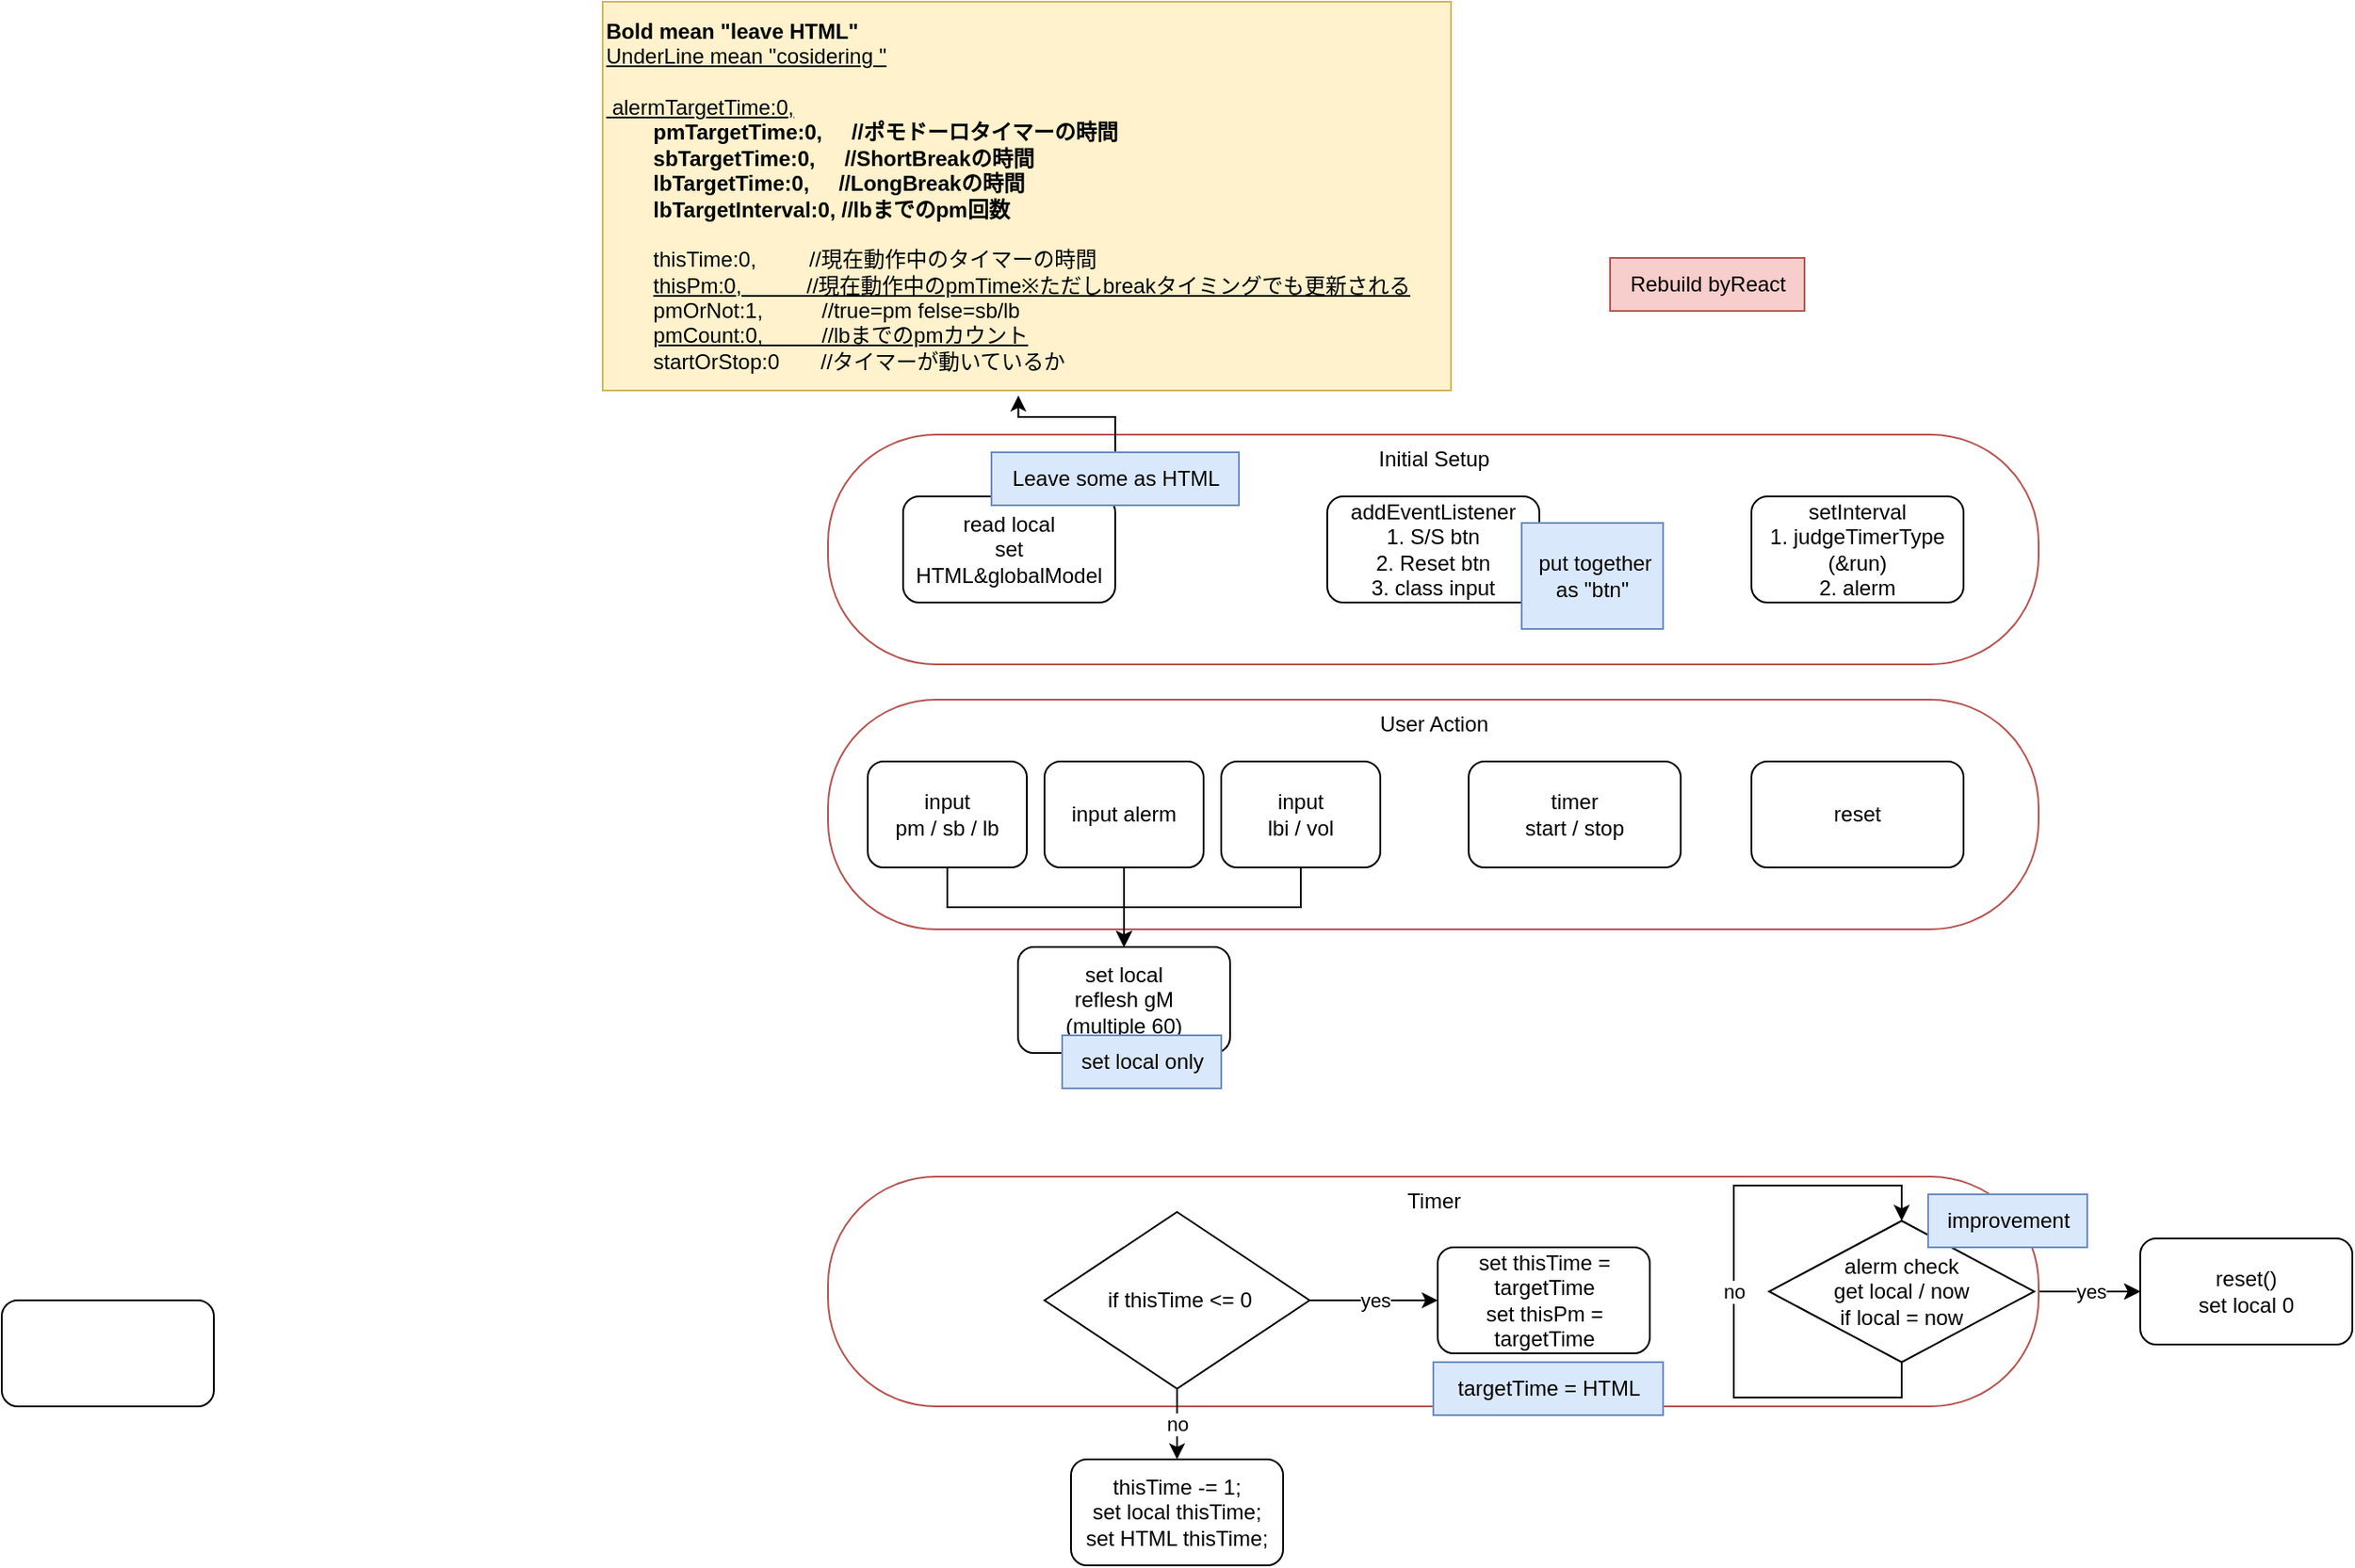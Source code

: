 <mxfile version="21.2.9" type="github">
  <diagram id="C5RBs43oDa-KdzZeNtuy" name="Page-1">
    <mxGraphModel dx="2736" dy="2291" grid="1" gridSize="10" guides="1" tooltips="1" connect="1" arrows="1" fold="1" page="1" pageScale="1" pageWidth="827" pageHeight="1169" math="0" shadow="0">
      <root>
        <mxCell id="WIyWlLk6GJQsqaUBKTNV-0" />
        <mxCell id="WIyWlLk6GJQsqaUBKTNV-1" parent="WIyWlLk6GJQsqaUBKTNV-0" />
        <mxCell id="5b2jyDOxQUVGg5l7Tt2y-8" value="" style="edgeStyle=orthogonalEdgeStyle;rounded=0;orthogonalLoop=1;jettySize=auto;html=1;" parent="WIyWlLk6GJQsqaUBKTNV-1" source="oFWXeESCWo54ghwl4vYp-5" target="5b2jyDOxQUVGg5l7Tt2y-7" edge="1">
          <mxGeometry relative="1" as="geometry" />
        </mxCell>
        <mxCell id="5b2jyDOxQUVGg5l7Tt2y-9" value="yes" style="edgeStyle=orthogonalEdgeStyle;rounded=0;orthogonalLoop=1;jettySize=auto;html=1;" parent="WIyWlLk6GJQsqaUBKTNV-1" source="oFWXeESCWo54ghwl4vYp-5" target="5b2jyDOxQUVGg5l7Tt2y-7" edge="1">
          <mxGeometry relative="1" as="geometry" />
        </mxCell>
        <mxCell id="oFWXeESCWo54ghwl4vYp-5" value="Timer" style="rounded=1;whiteSpace=wrap;html=1;fillColor=none;arcSize=47;horizontal=1;verticalAlign=top;labelBackgroundColor=default;strokeColor=#b85450;" parent="WIyWlLk6GJQsqaUBKTNV-1" vertex="1">
          <mxGeometry x="37.5" y="430" width="685" height="130" as="geometry" />
        </mxCell>
        <mxCell id="zXXLbMJ7P0liG0kW_EDq-13" value="&lt;div&gt;&lt;b&gt;Bold mean &quot;leave HTML&quot;&lt;/b&gt;&lt;/div&gt;&lt;div&gt;&lt;div style=&quot;border-color: var(--border-color);&quot;&gt;&lt;u style=&quot;border-color: var(--border-color);&quot;&gt;UnderLine mean &quot;cosidering &quot;&lt;/u&gt;&lt;/div&gt;&lt;/div&gt;&lt;div style=&quot;border-color: var(--border-color);&quot;&gt;&lt;u style=&quot;border-color: var(--border-color);&quot;&gt;&lt;br&gt;&lt;/u&gt;&lt;/div&gt;&lt;div&gt;&lt;span style=&quot;&quot;&gt; &lt;/span&gt;&lt;span style=&quot;&quot;&gt; &lt;/span&gt;&lt;u&gt;&lt;span style=&quot;white-space: pre;&quot;&gt; &lt;/span&gt;alermTargetTime:0,&lt;/u&gt;&amp;nbsp;&lt;/div&gt;&lt;div&gt;&amp;nbsp; &amp;nbsp; &amp;nbsp; &amp;nbsp;&lt;b&gt; pmTargetTime:0,&amp;nbsp; &amp;nbsp; &amp;nbsp;//ポモドーロタイマーの時間&lt;/b&gt;&lt;/div&gt;&lt;div&gt;&amp;nbsp; &amp;nbsp; &amp;nbsp; &amp;nbsp; &lt;b&gt;sbTargetTime:0,&amp;nbsp; &amp;nbsp; &amp;nbsp;//ShortBreakの時間&lt;/b&gt;&lt;/div&gt;&lt;div&gt;&lt;b&gt;&amp;nbsp; &amp;nbsp; &amp;nbsp; &amp;nbsp; lbTargetTime:0,&amp;nbsp; &amp;nbsp; &amp;nbsp;//LongBreakの時間&lt;/b&gt;&lt;/div&gt;&lt;div&gt;&amp;nbsp; &amp;nbsp; &amp;nbsp; &amp;nbsp; &lt;b&gt;lbTargetInterval:0, //lbまでのpm回数&lt;/b&gt;&lt;/div&gt;&lt;div&gt;&lt;br&gt;&lt;/div&gt;&lt;div&gt;&lt;span style=&quot;background-color: initial;&quot;&gt;&amp;nbsp; &amp;nbsp; &amp;nbsp; &amp;nbsp; thisTime:0,&amp;nbsp; &amp;nbsp; &amp;nbsp; &amp;nbsp; &amp;nbsp;//現在動作中のタイマーの時間&lt;/span&gt;&lt;br&gt;&lt;/div&gt;&lt;div&gt;&amp;nbsp; &amp;nbsp; &amp;nbsp; &amp;nbsp; &lt;u&gt;thisPm:0,&amp;nbsp; &amp;nbsp; &amp;nbsp; &amp;nbsp; &amp;nbsp; &amp;nbsp;//現在動作中のpmTime※ただしbreakタイミングでも更新される&lt;/u&gt;&lt;/div&gt;&lt;div&gt;&amp;nbsp; &amp;nbsp; &amp;nbsp; &amp;nbsp; pmOrNot:1,&amp;nbsp; &amp;nbsp; &amp;nbsp; &amp;nbsp; &amp;nbsp; //true=pm felse=sb/lb&lt;/div&gt;&lt;div&gt;&amp;nbsp; &amp;nbsp; &amp;nbsp; &amp;nbsp; &lt;u&gt;pmCount:0,&amp;nbsp; &amp;nbsp; &amp;nbsp; &amp;nbsp; &amp;nbsp; //lbまでのpmカウント&lt;/u&gt;&lt;/div&gt;&lt;div&gt;&amp;nbsp; &amp;nbsp; &amp;nbsp; &amp;nbsp; startOrStop:0&amp;nbsp; &amp;nbsp; &amp;nbsp; &amp;nbsp;//タイマーが動いているか&lt;/div&gt;" style="text;html=1;align=left;verticalAlign=middle;resizable=0;points=[];autosize=1;strokeColor=#d6b656;fillColor=#fff2cc;labelPosition=center;verticalLabelPosition=middle;" parent="WIyWlLk6GJQsqaUBKTNV-1" vertex="1">
          <mxGeometry x="-90" y="-235" width="480" height="220" as="geometry" />
        </mxCell>
        <mxCell id="zXXLbMJ7P0liG0kW_EDq-2" value="User Action" style="rounded=1;whiteSpace=wrap;html=1;fillColor=none;arcSize=47;horizontal=1;verticalAlign=top;labelBackgroundColor=default;strokeColor=#b85450;" parent="WIyWlLk6GJQsqaUBKTNV-1" vertex="1">
          <mxGeometry x="37.5" y="160" width="685" height="130" as="geometry" />
        </mxCell>
        <mxCell id="oFWXeESCWo54ghwl4vYp-1" value="" style="edgeStyle=orthogonalEdgeStyle;rounded=0;orthogonalLoop=1;jettySize=auto;html=1;" parent="WIyWlLk6GJQsqaUBKTNV-1" source="WIyWlLk6GJQsqaUBKTNV-3" target="oFWXeESCWo54ghwl4vYp-0" edge="1">
          <mxGeometry relative="1" as="geometry" />
        </mxCell>
        <mxCell id="WIyWlLk6GJQsqaUBKTNV-3" value="input&lt;br&gt;pm / sb / lb" style="rounded=1;whiteSpace=wrap;html=1;fontSize=12;glass=0;strokeWidth=1;shadow=0;" parent="WIyWlLk6GJQsqaUBKTNV-1" vertex="1">
          <mxGeometry x="60" y="195" width="90" height="60" as="geometry" />
        </mxCell>
        <mxCell id="zXXLbMJ7P0liG0kW_EDq-0" value="timer&lt;br&gt;start / stop" style="rounded=1;whiteSpace=wrap;html=1;" parent="WIyWlLk6GJQsqaUBKTNV-1" vertex="1">
          <mxGeometry x="400" y="195" width="120" height="60" as="geometry" />
        </mxCell>
        <mxCell id="zXXLbMJ7P0liG0kW_EDq-1" value="reset" style="rounded=1;whiteSpace=wrap;html=1;" parent="WIyWlLk6GJQsqaUBKTNV-1" vertex="1">
          <mxGeometry x="560" y="195" width="120" height="60" as="geometry" />
        </mxCell>
        <mxCell id="oFWXeESCWo54ghwl4vYp-2" value="" style="edgeStyle=orthogonalEdgeStyle;rounded=0;orthogonalLoop=1;jettySize=auto;html=1;" parent="WIyWlLk6GJQsqaUBKTNV-1" source="zXXLbMJ7P0liG0kW_EDq-6" target="oFWXeESCWo54ghwl4vYp-0" edge="1">
          <mxGeometry relative="1" as="geometry" />
        </mxCell>
        <mxCell id="zXXLbMJ7P0liG0kW_EDq-6" value="input&lt;br&gt;lbi / vol" style="rounded=1;whiteSpace=wrap;html=1;" parent="WIyWlLk6GJQsqaUBKTNV-1" vertex="1">
          <mxGeometry x="260" y="195" width="90" height="60" as="geometry" />
        </mxCell>
        <mxCell id="zXXLbMJ7P0liG0kW_EDq-7" value="Initial Setup" style="rounded=1;whiteSpace=wrap;html=1;fillColor=none;arcSize=47;horizontal=1;verticalAlign=top;labelBackgroundColor=default;strokeColor=#b85450;" parent="WIyWlLk6GJQsqaUBKTNV-1" vertex="1">
          <mxGeometry x="37.5" y="10" width="685" height="130" as="geometry" />
        </mxCell>
        <mxCell id="zXXLbMJ7P0liG0kW_EDq-8" value="read local&lt;br&gt;set HTML&amp;amp;globalModel" style="rounded=1;whiteSpace=wrap;html=1;" parent="WIyWlLk6GJQsqaUBKTNV-1" vertex="1">
          <mxGeometry x="80" y="45" width="120" height="60" as="geometry" />
        </mxCell>
        <mxCell id="zXXLbMJ7P0liG0kW_EDq-9" value="addEventListener&lt;br&gt;1. S/S btn&lt;br&gt;2. Reset btn&lt;br&gt;3. class input" style="rounded=1;whiteSpace=wrap;html=1;" parent="WIyWlLk6GJQsqaUBKTNV-1" vertex="1">
          <mxGeometry x="320" y="45" width="120" height="60" as="geometry" />
        </mxCell>
        <mxCell id="zXXLbMJ7P0liG0kW_EDq-10" value="setInterval&lt;br&gt;1. judgeTimerType (&amp;amp;run)&lt;br&gt;2. alerm" style="rounded=1;whiteSpace=wrap;html=1;" parent="WIyWlLk6GJQsqaUBKTNV-1" vertex="1">
          <mxGeometry x="560" y="45" width="120" height="60" as="geometry" />
        </mxCell>
        <mxCell id="zXXLbMJ7P0liG0kW_EDq-11" value="&amp;nbsp;put together as &quot;btn&quot;" style="text;html=1;strokeColor=#6c8ebf;fillColor=#dae8fc;align=center;verticalAlign=middle;whiteSpace=wrap;rounded=0;" parent="WIyWlLk6GJQsqaUBKTNV-1" vertex="1">
          <mxGeometry x="430" y="60" width="80" height="60" as="geometry" />
        </mxCell>
        <mxCell id="zXXLbMJ7P0liG0kW_EDq-16" style="edgeStyle=orthogonalEdgeStyle;rounded=0;orthogonalLoop=1;jettySize=auto;html=1;entryX=0.49;entryY=1.013;entryDx=0;entryDy=0;entryPerimeter=0;" parent="WIyWlLk6GJQsqaUBKTNV-1" source="zXXLbMJ7P0liG0kW_EDq-12" target="zXXLbMJ7P0liG0kW_EDq-13" edge="1">
          <mxGeometry relative="1" as="geometry" />
        </mxCell>
        <mxCell id="zXXLbMJ7P0liG0kW_EDq-12" value="Leave some as HTML" style="text;html=1;align=center;verticalAlign=middle;resizable=0;points=[];autosize=1;strokeColor=#6c8ebf;fillColor=#dae8fc;" parent="WIyWlLk6GJQsqaUBKTNV-1" vertex="1">
          <mxGeometry x="130" y="20" width="140" height="30" as="geometry" />
        </mxCell>
        <mxCell id="oFWXeESCWo54ghwl4vYp-0" value="set local&lt;br&gt;reflesh gM&lt;br&gt;(multiple 60)" style="rounded=1;whiteSpace=wrap;html=1;" parent="WIyWlLk6GJQsqaUBKTNV-1" vertex="1">
          <mxGeometry x="145" y="300" width="120" height="60" as="geometry" />
        </mxCell>
        <mxCell id="oFWXeESCWo54ghwl4vYp-3" value="set local only" style="text;html=1;align=center;verticalAlign=middle;resizable=0;points=[];autosize=1;strokeColor=#6c8ebf;fillColor=#dae8fc;" parent="WIyWlLk6GJQsqaUBKTNV-1" vertex="1">
          <mxGeometry x="170" y="350" width="90" height="30" as="geometry" />
        </mxCell>
        <mxCell id="oFWXeESCWo54ghwl4vYp-4" value="thisTime -= 1;&lt;br&gt;set local thisTime;&lt;br&gt;set HTML thisTime;" style="rounded=1;whiteSpace=wrap;html=1;" parent="WIyWlLk6GJQsqaUBKTNV-1" vertex="1">
          <mxGeometry x="175" y="590" width="120" height="60" as="geometry" />
        </mxCell>
        <mxCell id="oFWXeESCWo54ghwl4vYp-11" value="yes" style="edgeStyle=orthogonalEdgeStyle;rounded=0;orthogonalLoop=1;jettySize=auto;html=1;entryX=0;entryY=0.5;entryDx=0;entryDy=0;" parent="WIyWlLk6GJQsqaUBKTNV-1" source="oFWXeESCWo54ghwl4vYp-6" target="oFWXeESCWo54ghwl4vYp-10" edge="1">
          <mxGeometry relative="1" as="geometry" />
        </mxCell>
        <mxCell id="oFWXeESCWo54ghwl4vYp-15" value="no" style="edgeStyle=orthogonalEdgeStyle;rounded=0;orthogonalLoop=1;jettySize=auto;html=1;" parent="WIyWlLk6GJQsqaUBKTNV-1" source="oFWXeESCWo54ghwl4vYp-6" target="oFWXeESCWo54ghwl4vYp-4" edge="1">
          <mxGeometry relative="1" as="geometry" />
        </mxCell>
        <mxCell id="oFWXeESCWo54ghwl4vYp-6" value="&amp;nbsp;if thisTime &amp;lt;= 0" style="rhombus;whiteSpace=wrap;html=1;" parent="WIyWlLk6GJQsqaUBKTNV-1" vertex="1">
          <mxGeometry x="160" y="450" width="150" height="100" as="geometry" />
        </mxCell>
        <mxCell id="oFWXeESCWo54ghwl4vYp-10" value="set thisTime = targetTime&lt;br&gt;set thisPm = targetTime" style="rounded=1;whiteSpace=wrap;html=1;" parent="WIyWlLk6GJQsqaUBKTNV-1" vertex="1">
          <mxGeometry x="382.5" y="470" width="120" height="60" as="geometry" />
        </mxCell>
        <mxCell id="oFWXeESCWo54ghwl4vYp-17" value="" style="rounded=1;whiteSpace=wrap;html=1;" parent="WIyWlLk6GJQsqaUBKTNV-1" vertex="1">
          <mxGeometry x="-430" y="500" width="120" height="60" as="geometry" />
        </mxCell>
        <mxCell id="5b2jyDOxQUVGg5l7Tt2y-3" value="" style="edgeStyle=orthogonalEdgeStyle;rounded=0;orthogonalLoop=1;jettySize=auto;html=1;" parent="WIyWlLk6GJQsqaUBKTNV-1" source="5b2jyDOxQUVGg5l7Tt2y-1" target="oFWXeESCWo54ghwl4vYp-0" edge="1">
          <mxGeometry relative="1" as="geometry" />
        </mxCell>
        <mxCell id="5b2jyDOxQUVGg5l7Tt2y-1" value="input alerm" style="rounded=1;whiteSpace=wrap;html=1;" parent="WIyWlLk6GJQsqaUBKTNV-1" vertex="1">
          <mxGeometry x="160" y="195" width="90" height="60" as="geometry" />
        </mxCell>
        <mxCell id="5b2jyDOxQUVGg5l7Tt2y-6" value="no" style="edgeStyle=orthogonalEdgeStyle;rounded=0;orthogonalLoop=1;jettySize=auto;html=1;exitX=0.5;exitY=1;exitDx=0;exitDy=0;entryX=0.5;entryY=0;entryDx=0;entryDy=0;" parent="WIyWlLk6GJQsqaUBKTNV-1" source="5b2jyDOxQUVGg5l7Tt2y-5" target="5b2jyDOxQUVGg5l7Tt2y-5" edge="1">
          <mxGeometry relative="1" as="geometry">
            <mxPoint x="645" y="650" as="targetPoint" />
            <Array as="points">
              <mxPoint x="645" y="555" />
              <mxPoint x="550" y="555" />
              <mxPoint x="550" y="435" />
              <mxPoint x="645" y="435" />
            </Array>
          </mxGeometry>
        </mxCell>
        <mxCell id="5b2jyDOxQUVGg5l7Tt2y-5" value="alerm check&lt;br&gt;get local / now&lt;br&gt;if local = now" style="rhombus;whiteSpace=wrap;html=1;" parent="WIyWlLk6GJQsqaUBKTNV-1" vertex="1">
          <mxGeometry x="570" y="455" width="150" height="80" as="geometry" />
        </mxCell>
        <mxCell id="5b2jyDOxQUVGg5l7Tt2y-7" value="reset()&lt;br&gt;set local 0" style="rounded=1;whiteSpace=wrap;html=1;" parent="WIyWlLk6GJQsqaUBKTNV-1" vertex="1">
          <mxGeometry x="780" y="465" width="120" height="60" as="geometry" />
        </mxCell>
        <mxCell id="5b2jyDOxQUVGg5l7Tt2y-4" value="improvement" style="text;html=1;align=center;verticalAlign=middle;resizable=0;points=[];autosize=1;strokeColor=#6c8ebf;fillColor=#dae8fc;" parent="WIyWlLk6GJQsqaUBKTNV-1" vertex="1">
          <mxGeometry x="660" y="440" width="90" height="30" as="geometry" />
        </mxCell>
        <mxCell id="5b2jyDOxQUVGg5l7Tt2y-10" value="targetTime = HTML" style="text;html=1;align=center;verticalAlign=middle;resizable=0;points=[];autosize=1;strokeColor=#6c8ebf;fillColor=#dae8fc;" parent="WIyWlLk6GJQsqaUBKTNV-1" vertex="1">
          <mxGeometry x="380" y="535" width="130" height="30" as="geometry" />
        </mxCell>
        <mxCell id="Elk1JTggzzaHwer8P8iW-0" value="Rebuild byReact" style="text;html=1;align=center;verticalAlign=middle;resizable=0;points=[];autosize=1;strokeColor=#b85450;fillColor=#f8cecc;" vertex="1" parent="WIyWlLk6GJQsqaUBKTNV-1">
          <mxGeometry x="480" y="-90" width="110" height="30" as="geometry" />
        </mxCell>
      </root>
    </mxGraphModel>
  </diagram>
</mxfile>
